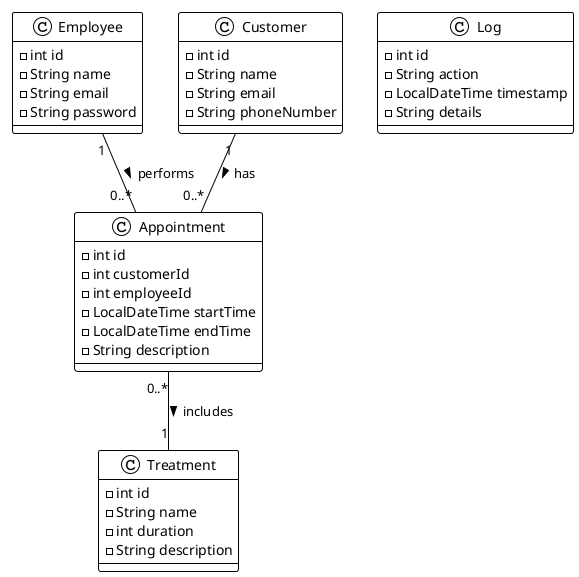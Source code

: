 @startuml
!theme plain

class Employee {
    - int id
    - String name
    - String email
    - String password
}

class Customer {
    - int id
    - String name
    - String email
    - String phoneNumber
}

class Appointment {
    - int id
    - int customerId
    - int employeeId
    - LocalDateTime startTime
    - LocalDateTime endTime
    - String description
}

class Treatment {
    - int id
    - String name
    - int duration
    - String description
}

class Log {
    - int id
    - String action
    - LocalDateTime timestamp
    - String details
}

Customer "1" -- "0..*" Appointment : has >
Employee "1" -- "0..*" Appointment : performs >
Appointment "0..*" -- "1" Treatment : includes >

@enduml

